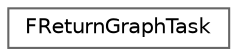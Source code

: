 digraph "Graphical Class Hierarchy"
{
 // INTERACTIVE_SVG=YES
 // LATEX_PDF_SIZE
  bgcolor="transparent";
  edge [fontname=Helvetica,fontsize=10,labelfontname=Helvetica,labelfontsize=10];
  node [fontname=Helvetica,fontsize=10,shape=box,height=0.2,width=0.4];
  rankdir="LR";
  Node0 [id="Node000000",label="FReturnGraphTask",height=0.2,width=0.4,color="grey40", fillcolor="white", style="filled",URL="$d9/ddf/classFReturnGraphTask.html",tooltip="FReturnGraphTask is a task used to return flow control from a named thread back to the original calle..."];
}
